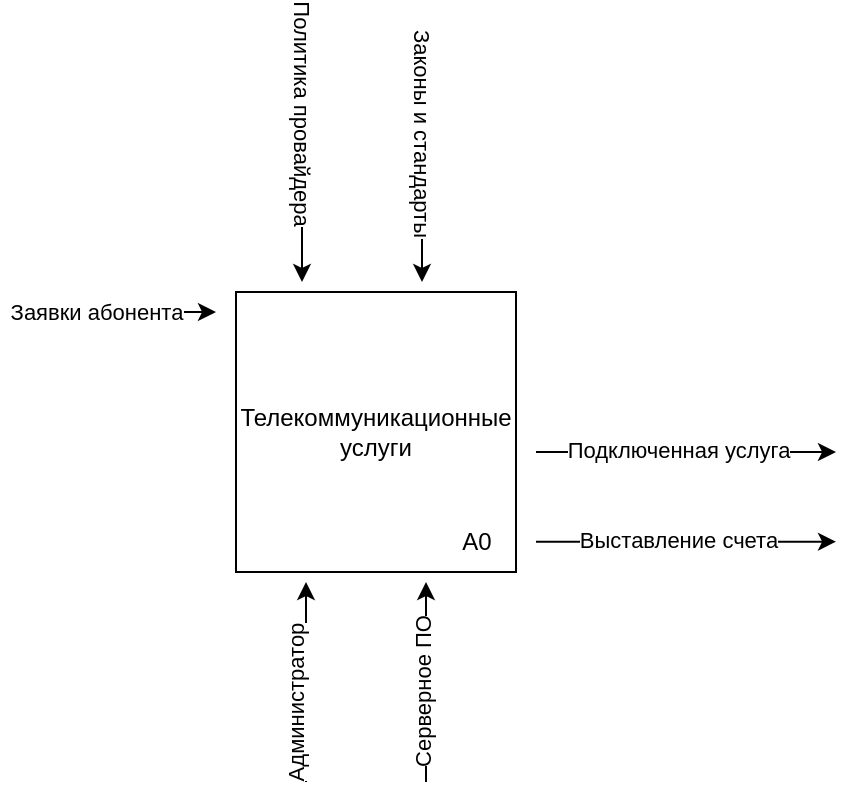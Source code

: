 <mxfile version="26.2.14">
  <diagram name="Страница — 1" id="PJ7bU-jbrj-eV9x7DIKI">
    <mxGraphModel dx="3081" dy="661" grid="1" gridSize="10" guides="1" tooltips="1" connect="1" arrows="1" fold="1" page="1" pageScale="1" pageWidth="827" pageHeight="1169" math="0" shadow="0">
      <root>
        <mxCell id="0" />
        <mxCell id="1" parent="0" />
        <mxCell id="RIkWLDI4MTJ2QqriO7u7-108" value="Телекоммуникационные услуги" style="whiteSpace=wrap;html=1;aspect=fixed;" parent="1" vertex="1">
          <mxGeometry x="-2120" y="400" width="140" height="140" as="geometry" />
        </mxCell>
        <mxCell id="RIkWLDI4MTJ2QqriO7u7-123" value="А0" style="text;html=1;align=center;verticalAlign=middle;resizable=0;points=[];autosize=1;strokeColor=none;fillColor=none;" parent="1" vertex="1">
          <mxGeometry x="-2020" y="510" width="40" height="30" as="geometry" />
        </mxCell>
        <mxCell id="RIkWLDI4MTJ2QqriO7u7-173" value="" style="group;rotation=-90;" parent="1" vertex="1" connectable="0">
          <mxGeometry x="-2100" y="550" width="100" height="90" as="geometry" />
        </mxCell>
        <mxCell id="RIkWLDI4MTJ2QqriO7u7-170" value="" style="edgeStyle=none;orthogonalLoop=1;jettySize=auto;html=1;rounded=0;" parent="RIkWLDI4MTJ2QqriO7u7-173" edge="1">
          <mxGeometry width="100" relative="1" as="geometry">
            <mxPoint x="75" y="95" as="sourcePoint" />
            <mxPoint x="75" y="-5" as="targetPoint" />
            <Array as="points" />
          </mxGeometry>
        </mxCell>
        <mxCell id="RIkWLDI4MTJ2QqriO7u7-198" value="Серверное ПО" style="edgeLabel;html=1;align=center;verticalAlign=middle;resizable=0;points=[];rotation=-90;" parent="RIkWLDI4MTJ2QqriO7u7-170" vertex="1" connectable="0">
          <mxGeometry x="0.28" relative="1" as="geometry">
            <mxPoint x="-2" y="19" as="offset" />
          </mxGeometry>
        </mxCell>
        <mxCell id="RIkWLDI4MTJ2QqriO7u7-171" value="" style="edgeStyle=none;orthogonalLoop=1;jettySize=auto;html=1;rounded=0;" parent="RIkWLDI4MTJ2QqriO7u7-173" edge="1">
          <mxGeometry width="100" relative="1" as="geometry">
            <mxPoint x="15" y="95" as="sourcePoint" />
            <mxPoint x="15" y="-5" as="targetPoint" />
            <Array as="points" />
          </mxGeometry>
        </mxCell>
        <mxCell id="LPsD5aujLRDzlITIkNG6-4" value="Администратор" style="edgeLabel;html=1;align=center;verticalAlign=middle;resizable=0;points=[];rotation=-90;" vertex="1" connectable="0" parent="RIkWLDI4MTJ2QqriO7u7-171">
          <mxGeometry x="-0.207" relative="1" as="geometry">
            <mxPoint x="-5" as="offset" />
          </mxGeometry>
        </mxCell>
        <mxCell id="RIkWLDI4MTJ2QqriO7u7-185" value="" style="group;rotation=90;" parent="1" vertex="1" connectable="0">
          <mxGeometry x="-2117" y="300" width="100" height="90" as="geometry" />
        </mxCell>
        <mxCell id="RIkWLDI4MTJ2QqriO7u7-186" value="" style="edgeStyle=none;orthogonalLoop=1;jettySize=auto;html=1;rounded=0;" parent="RIkWLDI4MTJ2QqriO7u7-185" edge="1">
          <mxGeometry width="100" relative="1" as="geometry">
            <mxPoint x="30" y="-5" as="sourcePoint" />
            <mxPoint x="30" y="95" as="targetPoint" />
            <Array as="points" />
          </mxGeometry>
        </mxCell>
        <mxCell id="RIkWLDI4MTJ2QqriO7u7-189" value="Политика провайдера" style="edgeLabel;html=1;align=center;verticalAlign=middle;resizable=0;points=[];rotation=90;" parent="RIkWLDI4MTJ2QqriO7u7-186" vertex="1" connectable="0">
          <mxGeometry x="0.218" y="-1" relative="1" as="geometry">
            <mxPoint x="1" y="-46" as="offset" />
          </mxGeometry>
        </mxCell>
        <mxCell id="RIkWLDI4MTJ2QqriO7u7-188" value="" style="edgeStyle=none;orthogonalLoop=1;jettySize=auto;html=1;rounded=0;" parent="RIkWLDI4MTJ2QqriO7u7-185" edge="1">
          <mxGeometry width="100" relative="1" as="geometry">
            <mxPoint x="90" y="-5" as="sourcePoint" />
            <mxPoint x="90" y="95" as="targetPoint" />
            <Array as="points" />
          </mxGeometry>
        </mxCell>
        <mxCell id="RIkWLDI4MTJ2QqriO7u7-190" value="Законы и стандарты" style="edgeLabel;html=1;align=center;verticalAlign=middle;resizable=0;points=[];rotation=90;" parent="RIkWLDI4MTJ2QqriO7u7-188" vertex="1" connectable="0">
          <mxGeometry x="0.076" relative="1" as="geometry">
            <mxPoint y="-29" as="offset" />
          </mxGeometry>
        </mxCell>
        <mxCell id="RIkWLDI4MTJ2QqriO7u7-191" value="" style="group" parent="1" vertex="1" connectable="0">
          <mxGeometry x="-2230" y="410" width="100" height="120" as="geometry" />
        </mxCell>
        <mxCell id="RIkWLDI4MTJ2QqriO7u7-122" value="" style="edgeStyle=none;orthogonalLoop=1;jettySize=auto;html=1;rounded=0;" parent="RIkWLDI4MTJ2QqriO7u7-191" edge="1">
          <mxGeometry width="100" relative="1" as="geometry">
            <mxPoint as="sourcePoint" />
            <mxPoint x="100" as="targetPoint" />
            <Array as="points" />
          </mxGeometry>
        </mxCell>
        <mxCell id="RIkWLDI4MTJ2QqriO7u7-192" value="Заявки абонента" style="edgeLabel;html=1;align=center;verticalAlign=middle;resizable=0;points=[];" parent="RIkWLDI4MTJ2QqriO7u7-122" vertex="1" connectable="0">
          <mxGeometry x="-0.44" y="-1" relative="1" as="geometry">
            <mxPoint x="12" y="-1" as="offset" />
          </mxGeometry>
        </mxCell>
        <mxCell id="RIkWLDI4MTJ2QqriO7u7-205" value="" style="edgeStyle=none;orthogonalLoop=1;jettySize=auto;html=1;rounded=0;" parent="1" edge="1">
          <mxGeometry width="100" relative="1" as="geometry">
            <mxPoint x="-1970" y="524.83" as="sourcePoint" />
            <mxPoint x="-1820" y="524.83" as="targetPoint" />
            <Array as="points" />
          </mxGeometry>
        </mxCell>
        <mxCell id="RIkWLDI4MTJ2QqriO7u7-206" value="Выставление счета" style="edgeLabel;html=1;align=center;verticalAlign=middle;resizable=0;points=[];" parent="RIkWLDI4MTJ2QqriO7u7-205" vertex="1" connectable="0">
          <mxGeometry x="-0.356" y="1" relative="1" as="geometry">
            <mxPoint x="22" as="offset" />
          </mxGeometry>
        </mxCell>
        <mxCell id="LPsD5aujLRDzlITIkNG6-1" value="" style="edgeStyle=none;orthogonalLoop=1;jettySize=auto;html=1;rounded=0;" edge="1" parent="1">
          <mxGeometry width="100" relative="1" as="geometry">
            <mxPoint x="-1970" y="480.0" as="sourcePoint" />
            <mxPoint x="-1820" y="480.0" as="targetPoint" />
            <Array as="points" />
          </mxGeometry>
        </mxCell>
        <mxCell id="LPsD5aujLRDzlITIkNG6-2" value="Подключенная услуга" style="edgeLabel;html=1;align=center;verticalAlign=middle;resizable=0;points=[];" vertex="1" connectable="0" parent="LPsD5aujLRDzlITIkNG6-1">
          <mxGeometry x="-0.356" y="1" relative="1" as="geometry">
            <mxPoint x="22" as="offset" />
          </mxGeometry>
        </mxCell>
      </root>
    </mxGraphModel>
  </diagram>
</mxfile>
